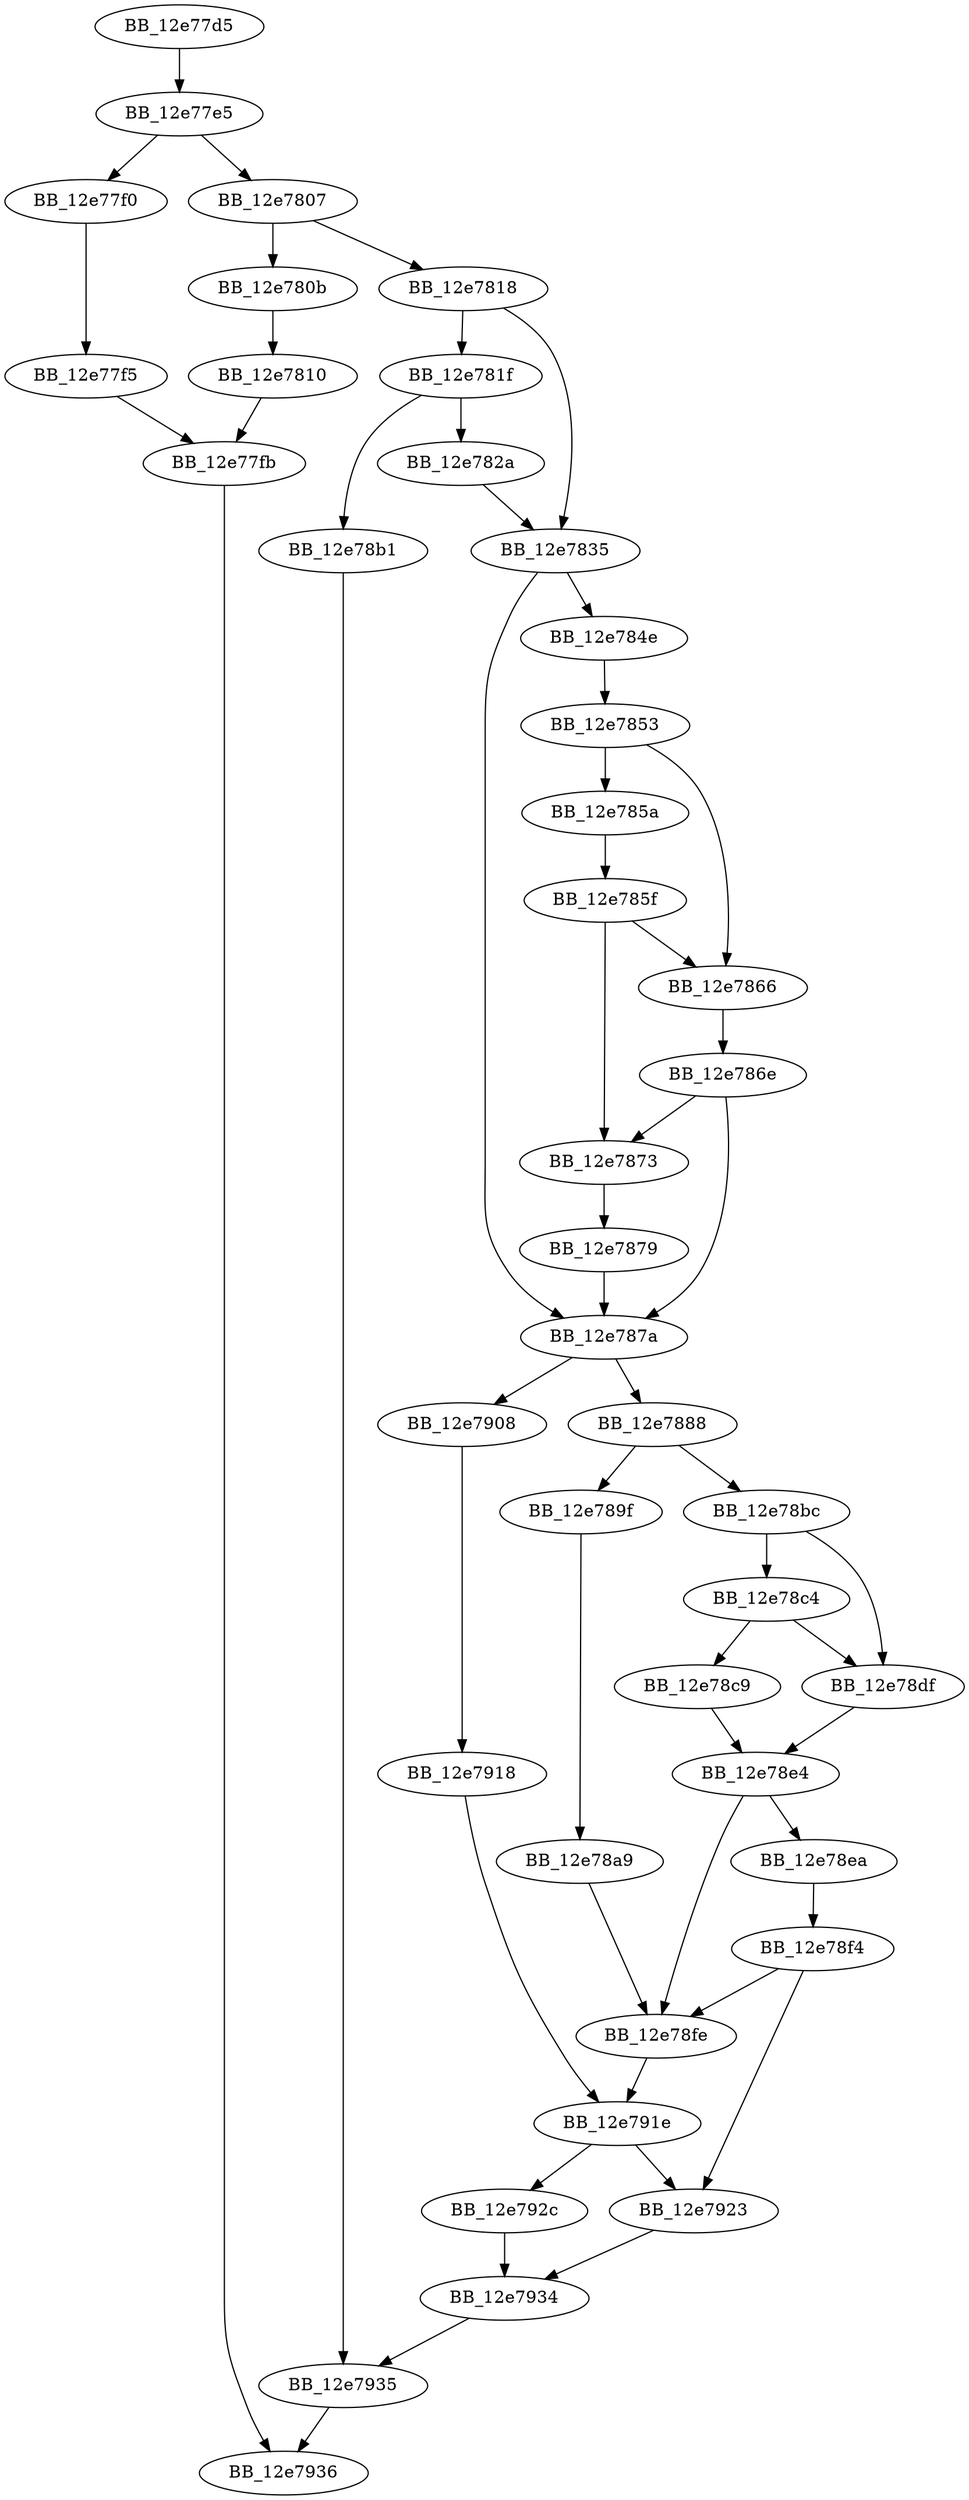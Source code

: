DiGraph __flsbuf{
BB_12e77d5->BB_12e77e5
BB_12e77e5->BB_12e77f0
BB_12e77e5->BB_12e7807
BB_12e77f0->BB_12e77f5
BB_12e77f5->BB_12e77fb
BB_12e77fb->BB_12e7936
BB_12e7807->BB_12e780b
BB_12e7807->BB_12e7818
BB_12e780b->BB_12e7810
BB_12e7810->BB_12e77fb
BB_12e7818->BB_12e781f
BB_12e7818->BB_12e7835
BB_12e781f->BB_12e782a
BB_12e781f->BB_12e78b1
BB_12e782a->BB_12e7835
BB_12e7835->BB_12e784e
BB_12e7835->BB_12e787a
BB_12e784e->BB_12e7853
BB_12e7853->BB_12e785a
BB_12e7853->BB_12e7866
BB_12e785a->BB_12e785f
BB_12e785f->BB_12e7866
BB_12e785f->BB_12e7873
BB_12e7866->BB_12e786e
BB_12e786e->BB_12e7873
BB_12e786e->BB_12e787a
BB_12e7873->BB_12e7879
BB_12e7879->BB_12e787a
BB_12e787a->BB_12e7888
BB_12e787a->BB_12e7908
BB_12e7888->BB_12e789f
BB_12e7888->BB_12e78bc
BB_12e789f->BB_12e78a9
BB_12e78a9->BB_12e78fe
BB_12e78b1->BB_12e7935
BB_12e78bc->BB_12e78c4
BB_12e78bc->BB_12e78df
BB_12e78c4->BB_12e78c9
BB_12e78c4->BB_12e78df
BB_12e78c9->BB_12e78e4
BB_12e78df->BB_12e78e4
BB_12e78e4->BB_12e78ea
BB_12e78e4->BB_12e78fe
BB_12e78ea->BB_12e78f4
BB_12e78f4->BB_12e78fe
BB_12e78f4->BB_12e7923
BB_12e78fe->BB_12e791e
BB_12e7908->BB_12e7918
BB_12e7918->BB_12e791e
BB_12e791e->BB_12e7923
BB_12e791e->BB_12e792c
BB_12e7923->BB_12e7934
BB_12e792c->BB_12e7934
BB_12e7934->BB_12e7935
BB_12e7935->BB_12e7936
}
